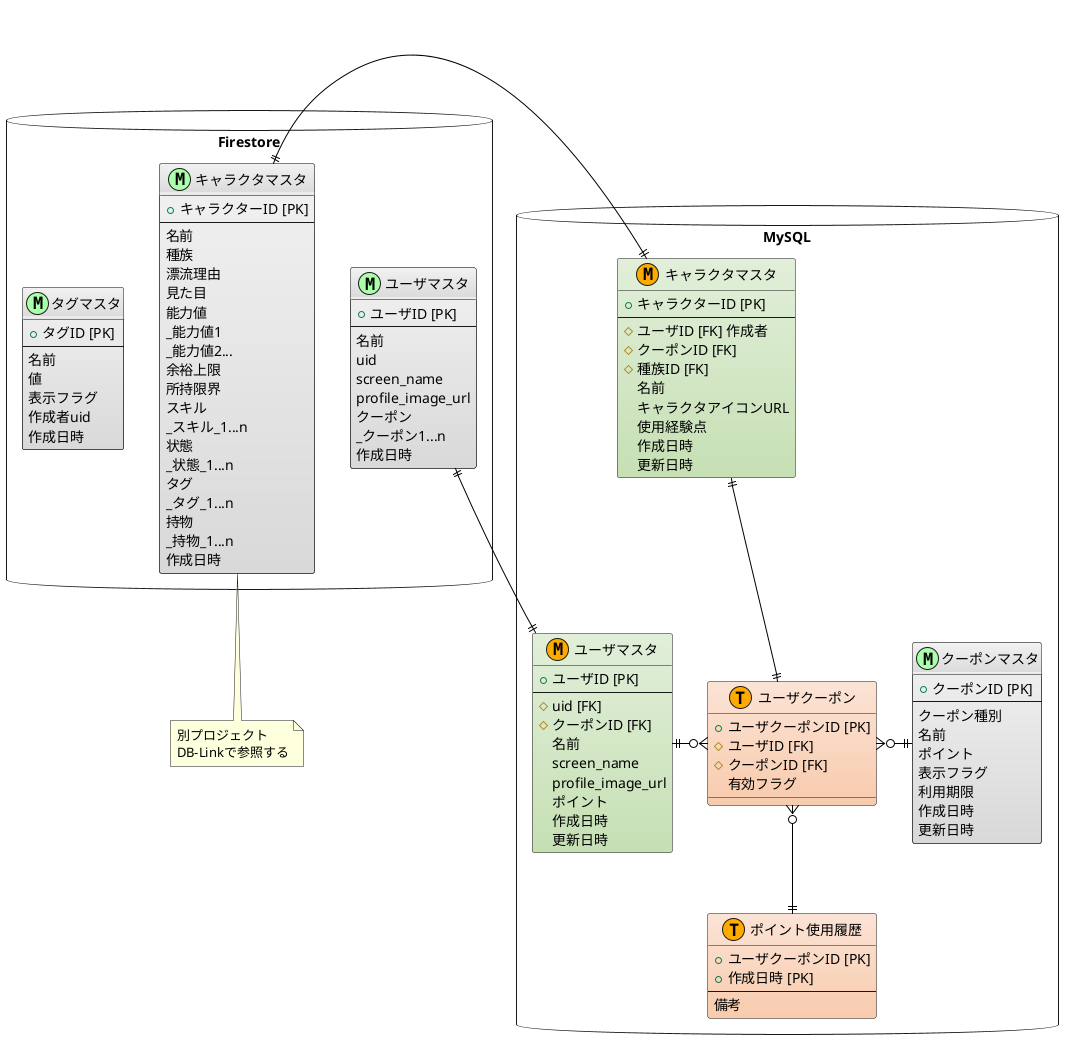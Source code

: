 @startuml

/'
  図の中で目立たせたいエンティティに着色するための
  色の名前（定数）を定義します。
'/
!define MAIN_ENTITY #E2EFDA-C6E0B4
!define MAIN_ENTITY_2 #FCE4D6-F8CBAD

/' 他の色も、用途が分りやすいように名前をつけます。 '/
!define METAL #F2F2F2-D9D9D9
!define MASTER_MARK_COLOR AAFFAA
!define TRANSACTION_MARK_COLOR FFAA00

/'
  デフォルトのスタイルを設定します。
  この場合の指定は class です。entity ではエラーになります。
'/
skinparam class {
    BackgroundColor METAL
    BcharactersColor Black
    ArrowColor Black
}

package "Firestore" as firestore <<Database>> {
    entity "キャラクタマスタ" as fb_characters <<M,MASTER_MARK_COLOR>> {
        + キャラクターID [PK]
        --
        名前
        種族
        漂流理由
        見た目
        能力値
        _能力値1
        _能力値2...
        余裕上限
        所持限界
        スキル
        _スキル_1...n
        状態
        _状態_1...n
        タグ
        _タグ_1...n
        持物
        _持物_1...n
        作成日時
    }
    entity "タグマスタ" as fb_tags <<M,MASTER_MARK_COLOR>> {
        + タグID [PK]
        --
        名前
        値
        表示フラグ
        作成者uid
        作成日時
    }
    entity "ユーザマスタ" as fb_users <<M,MASTER_MARK_COLOR>> {
        + ユーザID [PK]
        --
        名前
        uid
        screen_name
        profile_image_url
        クーポン
        _クーポン1...n
        作成日時
    }
}

package "MySQL" as mysql <<Database>> {
    /'
      マスターテーブルを M、トランザクションを T などと安直にしていますが、
      チーム内でルールを決めればなんでも良いと思います。交差テーブルは "I" とか。
      角丸四角形が描けない代替です。
      １文字なら "主" とか "従" とか日本語でも OK だったのが受ける。
     '/
    entity "キャラクタマスタ" as characters <<M,TRANSACTION_MARK_COLOR>> MAIN_ENTITY {
        + キャラクターID [PK]
        --
        # ユーザID [FK] 作成者
        # クーポンID [FK]
        # 種族ID [FK]
        名前
        キャラクタアイコンURL
        使用経験点
        作成日時
        更新日時
    }

    entity "ユーザマスタ" as users <<M,TRANSACTION_MARK_COLOR>> MAIN_ENTITY {
        + ユーザID [PK]
        --
        # uid [FK]
        # クーポンID [FK]
        名前
        screen_name
        profile_image_url
        ポイント
        作成日時
        更新日時
    }

    entity "ポイント使用履歴" as user_point_history <<T,TRANSACTION_MARK_COLOR>> MAIN_ENTITY_2 {
        + ユーザクーポンID [PK]
        + 作成日時 [PK]
        --
        備考
    }

    entity "ユーザクーポン" as user_coupons <<T,TRANSACTION_MARK_COLOR>> MAIN_ENTITY_2 {
        + ユーザクーポンID [PK]
        # ユーザID [FK]
        # クーポンID [FK]
        有効フラグ
    }

    entity "クーポンマスタ" as coupons <<M,MASTER_MARK_COLOR>> {
        + クーポンID [PK]
        --
        クーポン種別
        名前
        ポイント
        表示フラグ
        利用期限
        作成日時
        更新日時
    }
}

fb_characters       ||-ri-||     characters
fb_users       ||-ri-||     users
users          ||-ri-o{     user_coupons
coupons  ||-le-o{ user_coupons
user_coupons    }o-do-||      user_point_history
characters ||--||  user_coupons

note bottom of fb_characters : 別プロジェクト\nDB-Linkで参照する

@enduml
